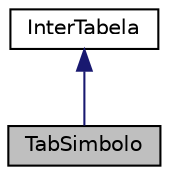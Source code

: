 digraph "TabSimbolo"
{
  edge [fontname="Helvetica",fontsize="10",labelfontname="Helvetica",labelfontsize="10"];
  node [fontname="Helvetica",fontsize="10",shape=record];
  Node2 [label="TabSimbolo",height=0.2,width=0.4,color="black", fillcolor="grey75", style="filled", fontcolor="black"];
  Node3 -> Node2 [dir="back",color="midnightblue",fontsize="10",style="solid",fontname="Helvetica"];
  Node3 [label="InterTabela",height=0.2,width=0.4,color="black", fillcolor="white", style="filled",URL="$class_inter_tabela.html",tooltip="Interface para as tabelas de um arquivo .class. "];
}
